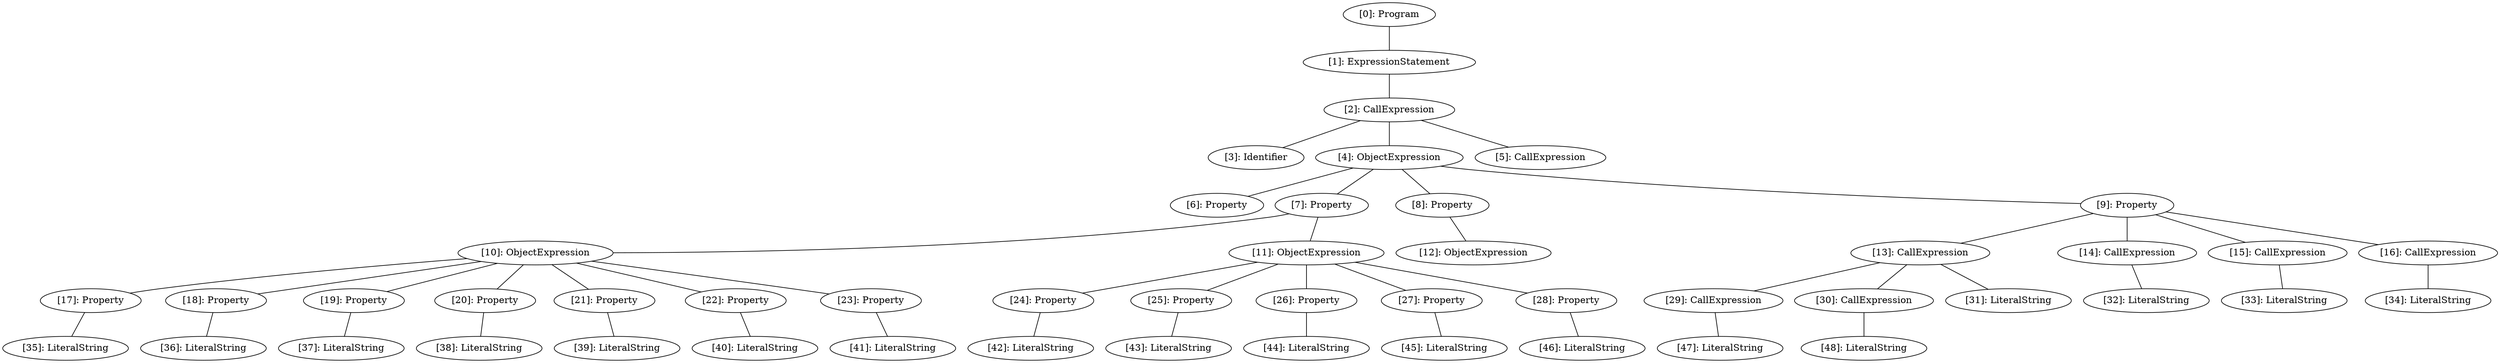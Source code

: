 // Result
graph {
	0 [label="[0]: Program"]
	1 [label="[1]: ExpressionStatement"]
	2 [label="[2]: CallExpression"]
	3 [label="[3]: Identifier"]
	4 [label="[4]: ObjectExpression"]
	5 [label="[5]: CallExpression"]
	6 [label="[6]: Property"]
	7 [label="[7]: Property"]
	8 [label="[8]: Property"]
	9 [label="[9]: Property"]
	10 [label="[10]: ObjectExpression"]
	11 [label="[11]: ObjectExpression"]
	12 [label="[12]: ObjectExpression"]
	13 [label="[13]: CallExpression"]
	14 [label="[14]: CallExpression"]
	15 [label="[15]: CallExpression"]
	16 [label="[16]: CallExpression"]
	17 [label="[17]: Property"]
	18 [label="[18]: Property"]
	19 [label="[19]: Property"]
	20 [label="[20]: Property"]
	21 [label="[21]: Property"]
	22 [label="[22]: Property"]
	23 [label="[23]: Property"]
	24 [label="[24]: Property"]
	25 [label="[25]: Property"]
	26 [label="[26]: Property"]
	27 [label="[27]: Property"]
	28 [label="[28]: Property"]
	29 [label="[29]: CallExpression"]
	30 [label="[30]: CallExpression"]
	31 [label="[31]: LiteralString"]
	32 [label="[32]: LiteralString"]
	33 [label="[33]: LiteralString"]
	34 [label="[34]: LiteralString"]
	35 [label="[35]: LiteralString"]
	36 [label="[36]: LiteralString"]
	37 [label="[37]: LiteralString"]
	38 [label="[38]: LiteralString"]
	39 [label="[39]: LiteralString"]
	40 [label="[40]: LiteralString"]
	41 [label="[41]: LiteralString"]
	42 [label="[42]: LiteralString"]
	43 [label="[43]: LiteralString"]
	44 [label="[44]: LiteralString"]
	45 [label="[45]: LiteralString"]
	46 [label="[46]: LiteralString"]
	47 [label="[47]: LiteralString"]
	48 [label="[48]: LiteralString"]
	0 -- 1
	1 -- 2
	2 -- 3
	2 -- 4
	2 -- 5
	4 -- 6
	4 -- 7
	4 -- 8
	4 -- 9
	7 -- 10
	7 -- 11
	8 -- 12
	9 -- 13
	9 -- 14
	9 -- 15
	9 -- 16
	10 -- 17
	10 -- 18
	10 -- 19
	10 -- 20
	10 -- 21
	10 -- 22
	10 -- 23
	11 -- 24
	11 -- 25
	11 -- 26
	11 -- 27
	11 -- 28
	13 -- 29
	13 -- 30
	13 -- 31
	14 -- 32
	15 -- 33
	16 -- 34
	17 -- 35
	18 -- 36
	19 -- 37
	20 -- 38
	21 -- 39
	22 -- 40
	23 -- 41
	24 -- 42
	25 -- 43
	26 -- 44
	27 -- 45
	28 -- 46
	29 -- 47
	30 -- 48
}
